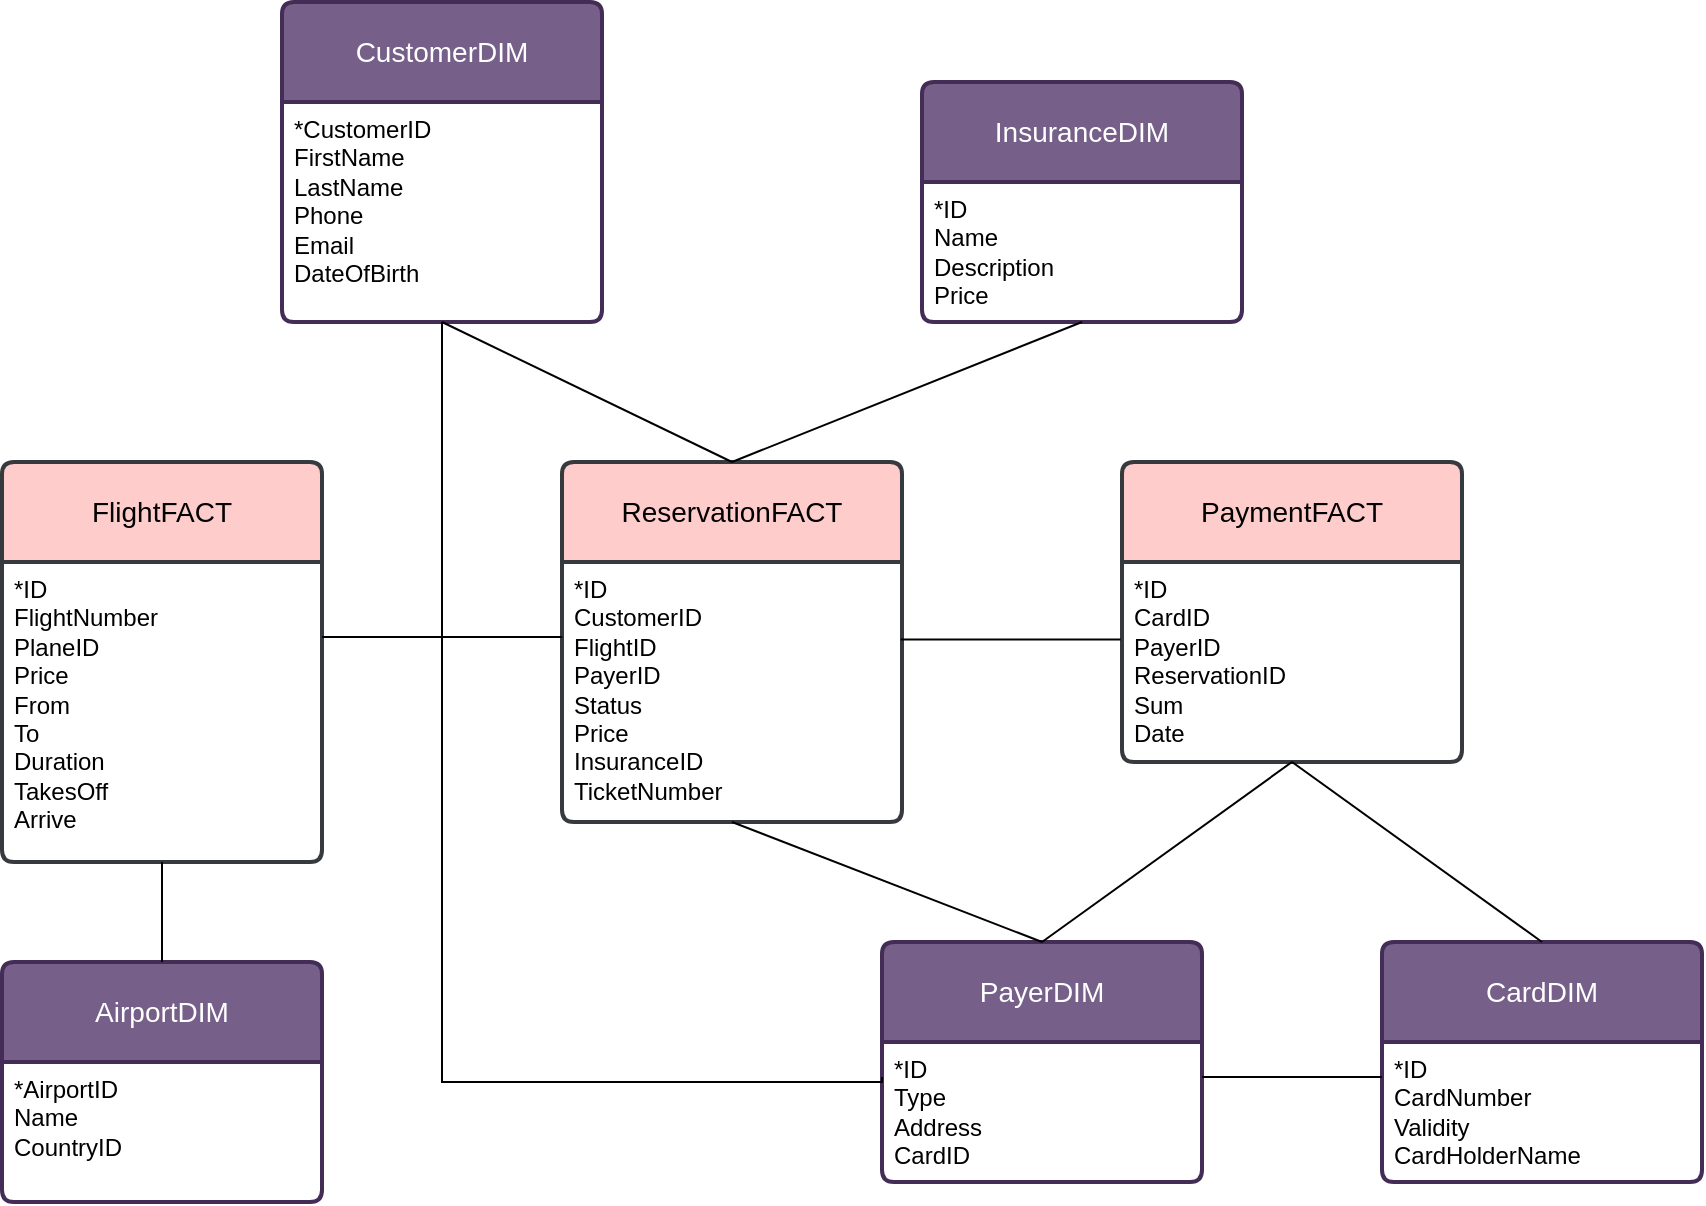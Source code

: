 <mxfile version="22.1.0" type="device">
  <diagram name="Page-1" id="UKFkOddfUCDgeP0ryNjp">
    <mxGraphModel dx="794" dy="1314" grid="1" gridSize="10" guides="1" tooltips="1" connect="1" arrows="1" fold="1" page="1" pageScale="1" pageWidth="1100" pageHeight="850" background="#ffffff" math="0" shadow="0">
      <root>
        <mxCell id="0" />
        <mxCell id="1" parent="0" />
        <mxCell id="B96tAXDlN2J-5OIBMvC2-1" value="FlightFACT" style="swimlane;childLayout=stackLayout;horizontal=1;startSize=50;horizontalStack=0;rounded=1;fontSize=14;fontStyle=0;strokeWidth=2;resizeParent=0;resizeLast=1;shadow=0;dashed=0;align=center;arcSize=4;whiteSpace=wrap;html=1;fillColor=#ffcccc;strokeColor=#36393d;" parent="1" vertex="1">
          <mxGeometry x="50" y="110" width="160" height="200" as="geometry" />
        </mxCell>
        <mxCell id="B96tAXDlN2J-5OIBMvC2-2" value="*ID&lt;br&gt;FlightNumber&lt;br&gt;PlaneID&lt;br&gt;Price&lt;br&gt;From&lt;br&gt;To&lt;br&gt;Duration&lt;br&gt;TakesOff&lt;br&gt;Arrive" style="align=left;strokeColor=none;fillColor=none;spacingLeft=4;fontSize=12;verticalAlign=top;resizable=0;rotatable=0;part=1;html=1;" parent="B96tAXDlN2J-5OIBMvC2-1" vertex="1">
          <mxGeometry y="50" width="160" height="150" as="geometry" />
        </mxCell>
        <mxCell id="B96tAXDlN2J-5OIBMvC2-3" value="ReservationFACT" style="swimlane;childLayout=stackLayout;horizontal=1;startSize=50;horizontalStack=0;rounded=1;fontSize=14;fontStyle=0;strokeWidth=2;resizeParent=0;resizeLast=1;shadow=0;dashed=0;align=center;arcSize=4;whiteSpace=wrap;html=1;fillColor=#ffcccc;strokeColor=#36393d;" parent="1" vertex="1">
          <mxGeometry x="330" y="110" width="170" height="180" as="geometry" />
        </mxCell>
        <mxCell id="B96tAXDlN2J-5OIBMvC2-4" value="*ID&lt;br&gt;CustomerID&lt;br&gt;FlightID&lt;br&gt;PayerID&lt;br&gt;Status&lt;br&gt;Price&lt;br&gt;InsuranceID&lt;br&gt;TicketNumber" style="align=left;strokeColor=none;fillColor=none;spacingLeft=4;fontSize=12;verticalAlign=top;resizable=0;rotatable=0;part=1;html=1;" parent="B96tAXDlN2J-5OIBMvC2-3" vertex="1">
          <mxGeometry y="50" width="170" height="130" as="geometry" />
        </mxCell>
        <mxCell id="B96tAXDlN2J-5OIBMvC2-5" value="PaymentFACT" style="swimlane;childLayout=stackLayout;horizontal=1;startSize=50;horizontalStack=0;rounded=1;fontSize=14;fontStyle=0;strokeWidth=2;resizeParent=0;resizeLast=1;shadow=0;dashed=0;align=center;arcSize=4;whiteSpace=wrap;html=1;fillColor=#ffcccc;strokeColor=#36393d;" parent="1" vertex="1">
          <mxGeometry x="610" y="110" width="170" height="150" as="geometry" />
        </mxCell>
        <mxCell id="B96tAXDlN2J-5OIBMvC2-6" value="*ID&lt;br&gt;CardID&lt;br&gt;PayerID&lt;br&gt;ReservationID&lt;br&gt;Sum&lt;br&gt;Date" style="align=left;strokeColor=none;fillColor=none;spacingLeft=4;fontSize=12;verticalAlign=top;resizable=0;rotatable=0;part=1;html=1;" parent="B96tAXDlN2J-5OIBMvC2-5" vertex="1">
          <mxGeometry y="50" width="170" height="100" as="geometry" />
        </mxCell>
        <mxCell id="B96tAXDlN2J-5OIBMvC2-9" value="PayerDIM" style="swimlane;childLayout=stackLayout;horizontal=1;startSize=50;horizontalStack=0;rounded=1;fontSize=14;fontStyle=0;strokeWidth=2;resizeParent=0;resizeLast=1;shadow=0;dashed=0;align=center;arcSize=4;whiteSpace=wrap;html=1;fillColor=#76608a;fontColor=#ffffff;strokeColor=#432D57;" parent="1" vertex="1">
          <mxGeometry x="490" y="350" width="160" height="120" as="geometry" />
        </mxCell>
        <mxCell id="B96tAXDlN2J-5OIBMvC2-10" value="*ID&lt;br&gt;Type&lt;br&gt;Address&lt;br&gt;CardID" style="align=left;strokeColor=none;fillColor=none;spacingLeft=4;fontSize=12;verticalAlign=top;resizable=0;rotatable=0;part=1;html=1;" parent="B96tAXDlN2J-5OIBMvC2-9" vertex="1">
          <mxGeometry y="50" width="160" height="70" as="geometry" />
        </mxCell>
        <mxCell id="B96tAXDlN2J-5OIBMvC2-11" value="CustomerDIM" style="swimlane;childLayout=stackLayout;horizontal=1;startSize=50;horizontalStack=0;rounded=1;fontSize=14;fontStyle=0;strokeWidth=2;resizeParent=0;resizeLast=1;shadow=0;dashed=0;align=center;arcSize=4;whiteSpace=wrap;html=1;fillColor=#76608a;strokeColor=#432D57;fontColor=#ffffff;" parent="1" vertex="1">
          <mxGeometry x="190" y="-120" width="160" height="160" as="geometry" />
        </mxCell>
        <mxCell id="B96tAXDlN2J-5OIBMvC2-12" value="*CustomerID&lt;br&gt;FirstName&lt;br&gt;LastName&lt;br&gt;Phone&lt;br&gt;Email&lt;br&gt;DateOfBirth" style="align=left;strokeColor=none;fillColor=none;spacingLeft=4;fontSize=12;verticalAlign=top;resizable=0;rotatable=0;part=1;html=1;" parent="B96tAXDlN2J-5OIBMvC2-11" vertex="1">
          <mxGeometry y="50" width="160" height="110" as="geometry" />
        </mxCell>
        <mxCell id="B96tAXDlN2J-5OIBMvC2-13" value="AirportDIM" style="swimlane;childLayout=stackLayout;horizontal=1;startSize=50;horizontalStack=0;rounded=1;fontSize=14;fontStyle=0;strokeWidth=2;resizeParent=0;resizeLast=1;shadow=0;dashed=0;align=center;arcSize=4;whiteSpace=wrap;html=1;fillColor=#76608a;strokeColor=#432D57;fontColor=#ffffff;" parent="1" vertex="1">
          <mxGeometry x="50" y="360" width="160" height="120" as="geometry" />
        </mxCell>
        <mxCell id="B96tAXDlN2J-5OIBMvC2-14" value="*AirportID&lt;br&gt;Name&lt;br&gt;CountryID" style="align=left;strokeColor=none;fillColor=none;spacingLeft=4;fontSize=12;verticalAlign=top;resizable=0;rotatable=0;part=1;html=1;" parent="B96tAXDlN2J-5OIBMvC2-13" vertex="1">
          <mxGeometry y="50" width="160" height="70" as="geometry" />
        </mxCell>
        <mxCell id="B96tAXDlN2J-5OIBMvC2-15" value="InsuranceDIM" style="swimlane;childLayout=stackLayout;horizontal=1;startSize=50;horizontalStack=0;rounded=1;fontSize=14;fontStyle=0;strokeWidth=2;resizeParent=0;resizeLast=1;shadow=0;dashed=0;align=center;arcSize=4;whiteSpace=wrap;html=1;fillColor=#76608a;fontColor=#ffffff;strokeColor=#432D57;" parent="1" vertex="1">
          <mxGeometry x="510" y="-80" width="160" height="120" as="geometry" />
        </mxCell>
        <mxCell id="B96tAXDlN2J-5OIBMvC2-16" value="*ID&lt;br&gt;Name&lt;br&gt;Description&lt;br&gt;Price" style="align=left;strokeColor=none;fillColor=none;spacingLeft=4;fontSize=12;verticalAlign=top;resizable=0;rotatable=0;part=1;html=1;" parent="B96tAXDlN2J-5OIBMvC2-15" vertex="1">
          <mxGeometry y="50" width="160" height="70" as="geometry" />
        </mxCell>
        <mxCell id="B96tAXDlN2J-5OIBMvC2-7" value="CardDIM" style="swimlane;childLayout=stackLayout;horizontal=1;startSize=50;horizontalStack=0;rounded=1;fontSize=14;fontStyle=0;strokeWidth=2;resizeParent=0;resizeLast=1;shadow=0;dashed=0;align=center;arcSize=4;whiteSpace=wrap;html=1;fillColor=#76608a;fontColor=#ffffff;strokeColor=#432D57;" parent="1" vertex="1">
          <mxGeometry x="740" y="350" width="160" height="120" as="geometry" />
        </mxCell>
        <mxCell id="B96tAXDlN2J-5OIBMvC2-8" value="*ID&lt;br&gt;CardNumber&lt;br&gt;Validity&lt;br&gt;CardHolderName" style="align=left;strokeColor=none;fillColor=none;spacingLeft=4;fontSize=12;verticalAlign=top;resizable=0;rotatable=0;part=1;html=1;" parent="B96tAXDlN2J-5OIBMvC2-7" vertex="1">
          <mxGeometry y="50" width="160" height="70" as="geometry" />
        </mxCell>
        <mxCell id="f11qxvoVevB3vfbPcKvC-2" value="" style="endArrow=none;html=1;rounded=0;exitX=0.5;exitY=0;exitDx=0;exitDy=0;entryX=0.5;entryY=1;entryDx=0;entryDy=0;" parent="1" source="B96tAXDlN2J-5OIBMvC2-3" target="B96tAXDlN2J-5OIBMvC2-12" edge="1">
          <mxGeometry width="50" height="50" relative="1" as="geometry">
            <mxPoint x="450" y="80" as="sourcePoint" />
            <mxPoint x="420" y="50" as="targetPoint" />
          </mxGeometry>
        </mxCell>
        <mxCell id="f11qxvoVevB3vfbPcKvC-3" value="" style="endArrow=none;html=1;rounded=0;exitX=0.5;exitY=1;exitDx=0;exitDy=0;entryX=0.5;entryY=0;entryDx=0;entryDy=0;" parent="1" source="B96tAXDlN2J-5OIBMvC2-16" target="B96tAXDlN2J-5OIBMvC2-3" edge="1">
          <mxGeometry width="50" height="50" relative="1" as="geometry">
            <mxPoint x="450" y="80" as="sourcePoint" />
            <mxPoint x="500" y="30" as="targetPoint" />
          </mxGeometry>
        </mxCell>
        <mxCell id="f11qxvoVevB3vfbPcKvC-4" value="" style="endArrow=none;html=1;rounded=0;entryX=0.5;entryY=1;entryDx=0;entryDy=0;exitX=0.5;exitY=0;exitDx=0;exitDy=0;" parent="1" source="B96tAXDlN2J-5OIBMvC2-7" target="B96tAXDlN2J-5OIBMvC2-6" edge="1">
          <mxGeometry width="50" height="50" relative="1" as="geometry">
            <mxPoint x="450" y="440" as="sourcePoint" />
            <mxPoint x="500" y="390" as="targetPoint" />
          </mxGeometry>
        </mxCell>
        <mxCell id="f11qxvoVevB3vfbPcKvC-5" value="" style="endArrow=none;html=1;rounded=0;entryX=0.5;entryY=1;entryDx=0;entryDy=0;exitX=0.5;exitY=0;exitDx=0;exitDy=0;" parent="1" source="B96tAXDlN2J-5OIBMvC2-9" target="B96tAXDlN2J-5OIBMvC2-6" edge="1">
          <mxGeometry width="50" height="50" relative="1" as="geometry">
            <mxPoint x="450" y="440" as="sourcePoint" />
            <mxPoint x="500" y="390" as="targetPoint" />
          </mxGeometry>
        </mxCell>
        <mxCell id="f11qxvoVevB3vfbPcKvC-1" value="" style="endArrow=none;html=1;rounded=0;exitX=0.5;exitY=0;exitDx=0;exitDy=0;entryX=0.5;entryY=1;entryDx=0;entryDy=0;" parent="1" source="B96tAXDlN2J-5OIBMvC2-13" target="B96tAXDlN2J-5OIBMvC2-2" edge="1">
          <mxGeometry width="50" height="50" relative="1" as="geometry">
            <mxPoint x="450" y="80" as="sourcePoint" />
            <mxPoint x="120" y="50" as="targetPoint" />
          </mxGeometry>
        </mxCell>
        <mxCell id="f11qxvoVevB3vfbPcKvC-6" value="" style="endArrow=none;html=1;rounded=0;exitX=1;exitY=0.25;exitDx=0;exitDy=0;entryX=0.001;entryY=0.288;entryDx=0;entryDy=0;entryPerimeter=0;" parent="1" source="B96tAXDlN2J-5OIBMvC2-2" target="B96tAXDlN2J-5OIBMvC2-4" edge="1">
          <mxGeometry width="50" height="50" relative="1" as="geometry">
            <mxPoint x="580" y="290" as="sourcePoint" />
            <mxPoint x="630" y="240" as="targetPoint" />
          </mxGeometry>
        </mxCell>
        <mxCell id="f11qxvoVevB3vfbPcKvC-7" value="" style="endArrow=none;html=1;rounded=0;entryX=-0.004;entryY=0.387;entryDx=0;entryDy=0;entryPerimeter=0;exitX=0.996;exitY=0.298;exitDx=0;exitDy=0;exitPerimeter=0;" parent="1" source="B96tAXDlN2J-5OIBMvC2-4" target="B96tAXDlN2J-5OIBMvC2-6" edge="1">
          <mxGeometry width="50" height="50" relative="1" as="geometry">
            <mxPoint x="430" y="210" as="sourcePoint" />
            <mxPoint x="480" y="160" as="targetPoint" />
          </mxGeometry>
        </mxCell>
        <mxCell id="IzCcdS4mG6oPDKfB0MsB-1" value="" style="endArrow=none;html=1;rounded=0;entryX=0.5;entryY=1;entryDx=0;entryDy=0;exitX=0.5;exitY=0;exitDx=0;exitDy=0;" parent="1" source="B96tAXDlN2J-5OIBMvC2-9" target="B96tAXDlN2J-5OIBMvC2-4" edge="1">
          <mxGeometry width="50" height="50" relative="1" as="geometry">
            <mxPoint x="650" y="440" as="sourcePoint" />
            <mxPoint x="700" y="390" as="targetPoint" />
          </mxGeometry>
        </mxCell>
        <mxCell id="IzCcdS4mG6oPDKfB0MsB-2" value="" style="endArrow=none;html=1;rounded=0;entryX=0;entryY=0.25;entryDx=0;entryDy=0;exitX=1;exitY=0.25;exitDx=0;exitDy=0;" parent="1" source="B96tAXDlN2J-5OIBMvC2-10" target="B96tAXDlN2J-5OIBMvC2-8" edge="1">
          <mxGeometry width="50" height="50" relative="1" as="geometry">
            <mxPoint x="420" y="340" as="sourcePoint" />
            <mxPoint x="470" y="290" as="targetPoint" />
          </mxGeometry>
        </mxCell>
        <mxCell id="tPj7aNydKb2eqU7eaP33-1" value="" style="endArrow=none;html=1;rounded=0;exitX=0;exitY=0.25;exitDx=0;exitDy=0;edgeStyle=elbowEdgeStyle;elbow=vertical;" edge="1" parent="1" source="B96tAXDlN2J-5OIBMvC2-10" target="B96tAXDlN2J-5OIBMvC2-12">
          <mxGeometry width="50" height="50" relative="1" as="geometry">
            <mxPoint x="310" y="410" as="sourcePoint" />
            <mxPoint x="430" y="190" as="targetPoint" />
            <Array as="points">
              <mxPoint x="420" y="420" />
            </Array>
          </mxGeometry>
        </mxCell>
      </root>
    </mxGraphModel>
  </diagram>
</mxfile>
